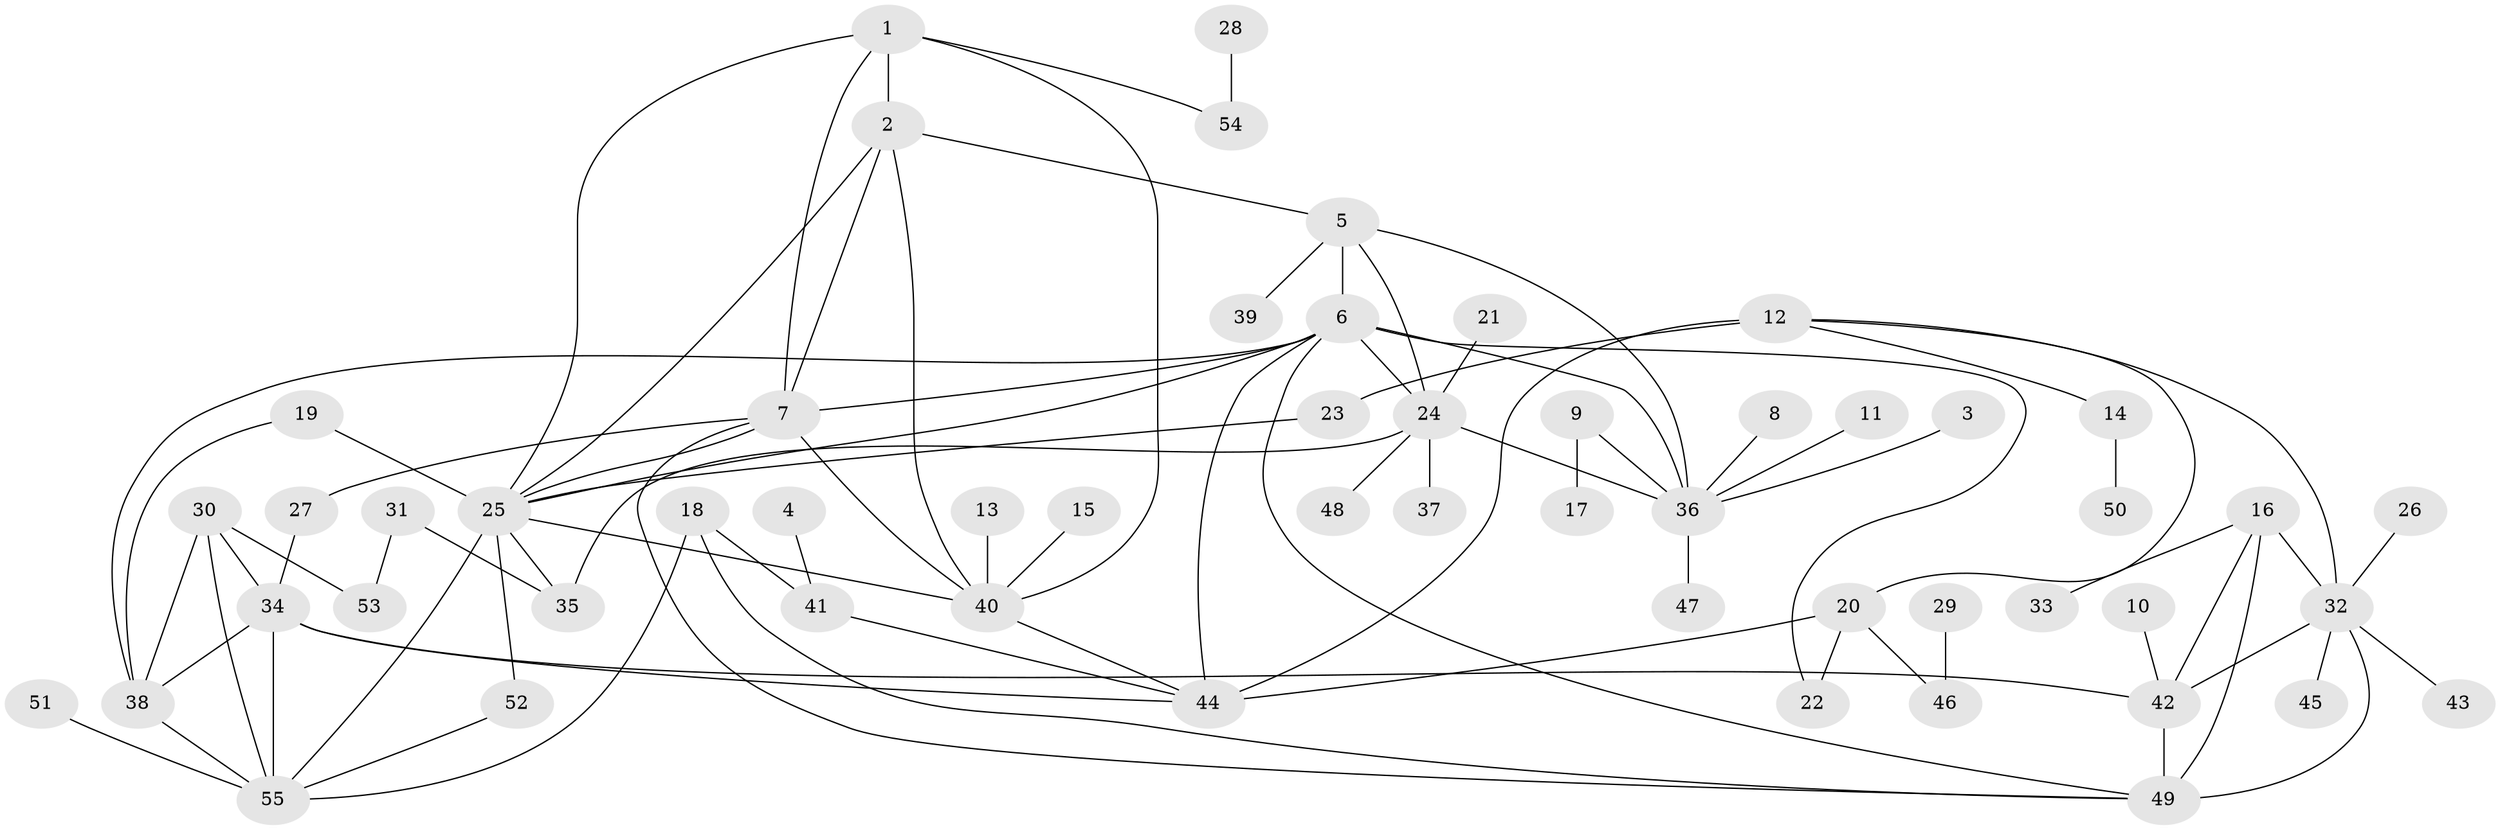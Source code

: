 // original degree distribution, {5: 0.045871559633027525, 9: 0.05504587155963303, 7: 0.03669724770642202, 11: 0.009174311926605505, 10: 0.009174311926605505, 6: 0.03669724770642202, 12: 0.009174311926605505, 8: 0.027522935779816515, 2: 0.1743119266055046, 3: 0.045871559633027525, 1: 0.5229357798165137, 4: 0.027522935779816515}
// Generated by graph-tools (version 1.1) at 2025/02/03/09/25 03:02:37]
// undirected, 55 vertices, 87 edges
graph export_dot {
graph [start="1"]
  node [color=gray90,style=filled];
  1;
  2;
  3;
  4;
  5;
  6;
  7;
  8;
  9;
  10;
  11;
  12;
  13;
  14;
  15;
  16;
  17;
  18;
  19;
  20;
  21;
  22;
  23;
  24;
  25;
  26;
  27;
  28;
  29;
  30;
  31;
  32;
  33;
  34;
  35;
  36;
  37;
  38;
  39;
  40;
  41;
  42;
  43;
  44;
  45;
  46;
  47;
  48;
  49;
  50;
  51;
  52;
  53;
  54;
  55;
  1 -- 2 [weight=1.0];
  1 -- 7 [weight=1.0];
  1 -- 25 [weight=1.0];
  1 -- 40 [weight=1.0];
  1 -- 54 [weight=1.0];
  2 -- 5 [weight=1.0];
  2 -- 7 [weight=1.0];
  2 -- 25 [weight=1.0];
  2 -- 40 [weight=1.0];
  3 -- 36 [weight=1.0];
  4 -- 41 [weight=1.0];
  5 -- 6 [weight=2.0];
  5 -- 24 [weight=1.0];
  5 -- 36 [weight=1.0];
  5 -- 39 [weight=1.0];
  6 -- 7 [weight=1.0];
  6 -- 22 [weight=1.0];
  6 -- 24 [weight=2.0];
  6 -- 25 [weight=1.0];
  6 -- 36 [weight=2.0];
  6 -- 38 [weight=1.0];
  6 -- 44 [weight=1.0];
  6 -- 49 [weight=1.0];
  7 -- 25 [weight=1.0];
  7 -- 27 [weight=1.0];
  7 -- 40 [weight=1.0];
  7 -- 49 [weight=1.0];
  8 -- 36 [weight=1.0];
  9 -- 17 [weight=1.0];
  9 -- 36 [weight=1.0];
  10 -- 42 [weight=1.0];
  11 -- 36 [weight=1.0];
  12 -- 14 [weight=1.0];
  12 -- 20 [weight=1.0];
  12 -- 23 [weight=1.0];
  12 -- 32 [weight=1.0];
  12 -- 44 [weight=3.0];
  13 -- 40 [weight=1.0];
  14 -- 50 [weight=1.0];
  15 -- 40 [weight=1.0];
  16 -- 32 [weight=2.0];
  16 -- 33 [weight=1.0];
  16 -- 42 [weight=1.0];
  16 -- 49 [weight=1.0];
  18 -- 41 [weight=1.0];
  18 -- 49 [weight=1.0];
  18 -- 55 [weight=1.0];
  19 -- 25 [weight=1.0];
  19 -- 38 [weight=1.0];
  20 -- 22 [weight=1.0];
  20 -- 44 [weight=3.0];
  20 -- 46 [weight=1.0];
  21 -- 24 [weight=1.0];
  23 -- 25 [weight=1.0];
  24 -- 35 [weight=1.0];
  24 -- 36 [weight=1.0];
  24 -- 37 [weight=1.0];
  24 -- 48 [weight=1.0];
  25 -- 35 [weight=1.0];
  25 -- 40 [weight=1.0];
  25 -- 52 [weight=1.0];
  25 -- 55 [weight=1.0];
  26 -- 32 [weight=1.0];
  27 -- 34 [weight=1.0];
  28 -- 54 [weight=1.0];
  29 -- 46 [weight=1.0];
  30 -- 34 [weight=2.0];
  30 -- 38 [weight=1.0];
  30 -- 53 [weight=1.0];
  30 -- 55 [weight=1.0];
  31 -- 35 [weight=1.0];
  31 -- 53 [weight=1.0];
  32 -- 42 [weight=2.0];
  32 -- 43 [weight=1.0];
  32 -- 45 [weight=1.0];
  32 -- 49 [weight=2.0];
  34 -- 38 [weight=2.0];
  34 -- 42 [weight=1.0];
  34 -- 44 [weight=1.0];
  34 -- 55 [weight=2.0];
  36 -- 47 [weight=1.0];
  38 -- 55 [weight=1.0];
  40 -- 44 [weight=1.0];
  41 -- 44 [weight=1.0];
  42 -- 49 [weight=1.0];
  51 -- 55 [weight=1.0];
  52 -- 55 [weight=1.0];
}

